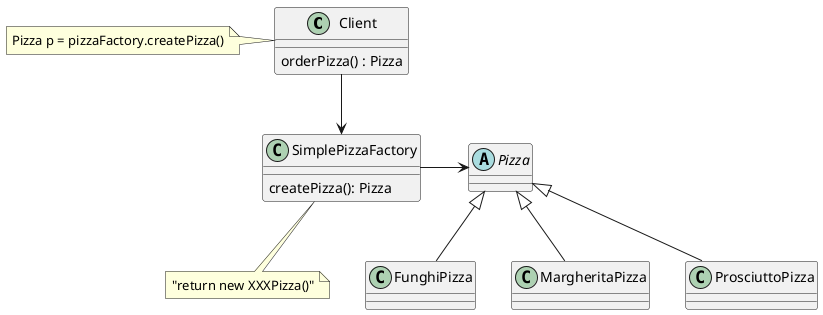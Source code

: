 @startuml
'https://plantuml.com/class-diagram


class Client {
    orderPizza() : Pizza
}

note left of Client : Pizza p = pizzaFactory.createPizza()


Client --> SimplePizzaFactory


'PizzaFactory <-- MargheritaPizza
'PizzaFactory <-- FunghiPizza
'PizzaFactory <-- ProsciuttoPizza

abstract class Pizza

class SimplePizzaFactory {
createPizza(): Pizza
}
note bottom of SimplePizzaFactory
"return new XXXPizza()"
end note

SimplePizzaFactory -> Pizza

class FunghiPizza
class MargheritaPizza
class ProsciuttoPizza

Pizza <|-- FunghiPizza
Pizza <|-- MargheritaPizza
Pizza <|-- ProsciuttoPizza



@enduml